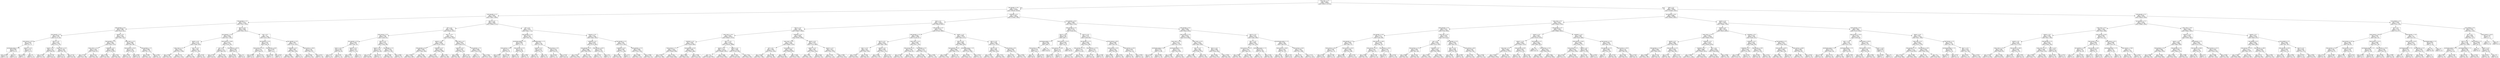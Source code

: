 digraph Tree {
node [shape=box] ;
0 [label="comic_tag1 <= 0.5\ngini = 0.4493\nsamples = 650965\nvalue = [429172, 221793]"] ;
1 [label="last_episode <= 16.5\ngini = 0.3772\nsamples = 405882\nvalue = [303526, 102356]"] ;
0 -> 1 [labeldistance=2.5, labelangle=45, headlabel="True"] ;
2 [label="total_episode <= 3.5\ngini = 0.4991\nsamples = 55336\nvalue = [28871, 26465]"] ;
1 -> 2 ;
3 [label="total_episode <= 2.5\ngini = 0.4512\nsamples = 15509\nvalue = [10177, 5332]"] ;
2 -> 3 ;
4 [label="total_episode <= 0.5\ngini = 0.3868\nsamples = 6947\nvalue = [5126, 1821]"] ;
3 -> 4 ;
5 [label="last_episode <= 3.5\ngini = 0.1982\nsamples = 1327\nvalue = [1179, 148]"] ;
4 -> 5 ;
6 [label="total_session <= 67.0\ngini = 0.4918\nsamples = 39\nvalue = [22, 17]"] ;
5 -> 6 ;
7 [label="purchasing_power <= 3.5\ngini = 0.4688\nsamples = 24\nvalue = [9, 15]"] ;
6 -> 7 ;
8 [label="gini = 0.4339\nsamples = 22\nvalue = [7, 15]"] ;
7 -> 8 ;
9 [label="gini = 0.0\nsamples = 2\nvalue = [2, 0]"] ;
7 -> 9 ;
10 [label="genre12 <= 0.5\ngini = 0.2311\nsamples = 15\nvalue = [13, 2]"] ;
6 -> 10 ;
11 [label="gini = 0.4444\nsamples = 3\nvalue = [1, 2]"] ;
10 -> 11 ;
12 [label="gini = 0.0\nsamples = 12\nvalue = [12, 0]"] ;
10 -> 12 ;
13 [label="plat_B <= 0.5\ngini = 0.1827\nsamples = 1288\nvalue = [1157, 131]"] ;
5 -> 13 ;
14 [label="genre3 <= 0.5\ngini = 0.235\nsamples = 625\nvalue = [540, 85]"] ;
13 -> 14 ;
15 [label="gini = 0.1823\nsamples = 414\nvalue = [372, 42]"] ;
14 -> 15 ;
16 [label="gini = 0.3245\nsamples = 211\nvalue = [168, 43]"] ;
14 -> 16 ;
17 [label="comic_start <= 13.5\ngini = 0.1291\nsamples = 663\nvalue = [617, 46]"] ;
13 -> 17 ;
18 [label="gini = 0.0575\nsamples = 270\nvalue = [262, 8]"] ;
17 -> 18 ;
19 [label="gini = 0.1747\nsamples = 393\nvalue = [355, 38]"] ;
17 -> 19 ;
20 [label="genre6 <= 0.5\ngini = 0.4181\nsamples = 5620\nvalue = [3947, 1673]"] ;
4 -> 20 ;
21 [label="total_episode <= 1.5\ngini = 0.3991\nsamples = 4626\nvalue = [3352, 1274]"] ;
20 -> 21 ;
22 [label="comic_start <= 13.5\ngini = 0.3334\nsamples = 2020\nvalue = [1593, 427]"] ;
21 -> 22 ;
23 [label="gini = 0.2702\nsamples = 1236\nvalue = [1037, 199]"] ;
22 -> 23 ;
24 [label="gini = 0.4125\nsamples = 784\nvalue = [556, 228]"] ;
22 -> 24 ;
25 [label="schedule5 <= 0.5\ngini = 0.4388\nsamples = 2606\nvalue = [1759, 847]"] ;
21 -> 25 ;
26 [label="gini = 0.4102\nsamples = 1954\nvalue = [1391, 563]"] ;
25 -> 26 ;
27 [label="gini = 0.4917\nsamples = 652\nvalue = [368, 284]"] ;
25 -> 27 ;
28 [label="comic_start <= 12.5\ngini = 0.4806\nsamples = 994\nvalue = [595, 399]"] ;
20 -> 28 ;
29 [label="total_session <= 224.5\ngini = 0.2224\nsamples = 204\nvalue = [178, 26]"] ;
28 -> 29 ;
30 [label="gini = 0.1836\nsamples = 176\nvalue = [158, 18]"] ;
29 -> 30 ;
31 [label="gini = 0.4082\nsamples = 28\nvalue = [20, 8]"] ;
29 -> 31 ;
32 [label="total_episode <= 1.5\ngini = 0.4984\nsamples = 790\nvalue = [417, 373]"] ;
28 -> 32 ;
33 [label="gini = 0.4999\nsamples = 717\nvalue = [363, 354]"] ;
32 -> 33 ;
34 [label="gini = 0.3851\nsamples = 73\nvalue = [54, 19]"] ;
32 -> 34 ;
35 [label="plat_D <= 0.5\ngini = 0.4838\nsamples = 8562\nvalue = [5051, 3511]"] ;
3 -> 35 ;
36 [label="last_episode <= 13.5\ngini = 0.4614\nsamples = 5598\nvalue = [3577, 2021]"] ;
35 -> 36 ;
37 [label="genre5 <= 0.5\ngini = 0.4778\nsamples = 4128\nvalue = [2499, 1629]"] ;
36 -> 37 ;
38 [label="comic_start <= 2.5\ngini = 0.4672\nsamples = 3618\nvalue = [2272, 1346]"] ;
37 -> 38 ;
39 [label="gini = 0.3465\nsamples = 462\nvalue = [359, 103]"] ;
38 -> 39 ;
40 [label="gini = 0.4775\nsamples = 3156\nvalue = [1913, 1243]"] ;
38 -> 40 ;
41 [label="plat_C <= 0.5\ngini = 0.494\nsamples = 510\nvalue = [227, 283]"] ;
37 -> 41 ;
42 [label="gini = 0.5\nsamples = 363\nvalue = [183, 180]"] ;
41 -> 42 ;
43 [label="gini = 0.4195\nsamples = 147\nvalue = [44, 103]"] ;
41 -> 43 ;
44 [label="total_session <= 246.0\ngini = 0.3911\nsamples = 1470\nvalue = [1078, 392]"] ;
36 -> 44 ;
45 [label="end <= 0.5\ngini = 0.3721\nsamples = 1315\nvalue = [990, 325]"] ;
44 -> 45 ;
46 [label="gini = 0.4707\nsamples = 161\nvalue = [100, 61]"] ;
45 -> 46 ;
47 [label="gini = 0.3529\nsamples = 1154\nvalue = [890, 264]"] ;
45 -> 47 ;
48 [label="total_session <= 927.0\ngini = 0.4908\nsamples = 155\nvalue = [88, 67]"] ;
44 -> 48 ;
49 [label="gini = 0.4836\nsamples = 149\nvalue = [88, 61]"] ;
48 -> 49 ;
50 [label="gini = 0.0\nsamples = 6\nvalue = [0, 6]"] ;
48 -> 50 ;
51 [label="end <= 0.5\ngini = 0.5\nsamples = 2964\nvalue = [1474, 1490]"] ;
35 -> 51 ;
52 [label="last_episode <= 15.0\ngini = 0.2932\nsamples = 241\nvalue = [198, 43]"] ;
51 -> 52 ;
53 [label="total_session <= 12.0\ngini = 0.2637\nsamples = 224\nvalue = [189, 35]"] ;
52 -> 53 ;
54 [label="gini = 0.4608\nsamples = 25\nvalue = [16, 9]"] ;
53 -> 54 ;
55 [label="gini = 0.2272\nsamples = 199\nvalue = [173, 26]"] ;
53 -> 55 ;
56 [label="total_session <= 48.5\ngini = 0.4983\nsamples = 17\nvalue = [9, 8]"] ;
52 -> 56 ;
57 [label="gini = 0.2188\nsamples = 8\nvalue = [7, 1]"] ;
56 -> 57 ;
58 [label="gini = 0.3457\nsamples = 9\nvalue = [2, 7]"] ;
56 -> 58 ;
59 [label="last_episode <= 13.5\ngini = 0.498\nsamples = 2723\nvalue = [1276, 1447]"] ;
51 -> 59 ;
60 [label="schedule4 <= 0.5\ngini = 0.489\nsamples = 2073\nvalue = [883, 1190]"] ;
59 -> 60 ;
61 [label="gini = 0.4861\nsamples = 2040\nvalue = [850, 1190]"] ;
60 -> 61 ;
62 [label="gini = 0.0\nsamples = 33\nvalue = [33, 0]"] ;
60 -> 62 ;
63 [label="total_session <= 340.5\ngini = 0.4781\nsamples = 650\nvalue = [393, 257]"] ;
59 -> 63 ;
64 [label="gini = 0.4652\nsamples = 595\nvalue = [376, 219]"] ;
63 -> 64 ;
65 [label="gini = 0.4271\nsamples = 55\nvalue = [17, 38]"] ;
63 -> 65 ;
66 [label="plat_D <= 0.5\ngini = 0.4981\nsamples = 39827\nvalue = [18694, 21133]"] ;
2 -> 66 ;
67 [label="end <= 0.5\ngini = 0.4994\nsamples = 27650\nvalue = [14293, 13357]"] ;
66 -> 67 ;
68 [label="total_session <= 5.5\ngini = 0.3933\nsamples = 1981\nvalue = [1448, 533]"] ;
67 -> 68 ;
69 [label="last_episode <= 15.5\ngini = 0.4938\nsamples = 243\nvalue = [108, 135]"] ;
68 -> 69 ;
70 [label="plat_A <= 0.5\ngini = 0.4592\nsamples = 56\nvalue = [36, 20]"] ;
69 -> 70 ;
71 [label="gini = 0.32\nsamples = 30\nvalue = [24, 6]"] ;
70 -> 71 ;
72 [label="gini = 0.497\nsamples = 26\nvalue = [12, 14]"] ;
70 -> 72 ;
73 [label="genre4 <= 0.5\ngini = 0.4736\nsamples = 187\nvalue = [72, 115]"] ;
69 -> 73 ;
74 [label="gini = 0.4585\nsamples = 177\nvalue = [63, 114]"] ;
73 -> 74 ;
75 [label="gini = 0.18\nsamples = 10\nvalue = [9, 1]"] ;
73 -> 75 ;
76 [label="plat_B <= 0.5\ngini = 0.3531\nsamples = 1738\nvalue = [1340, 398]"] ;
68 -> 76 ;
77 [label="genre3 <= 0.5\ngini = 0.2325\nsamples = 715\nvalue = [619, 96]"] ;
76 -> 77 ;
78 [label="gini = 0.2177\nsamples = 684\nvalue = [599, 85]"] ;
77 -> 78 ;
79 [label="gini = 0.4579\nsamples = 31\nvalue = [20, 11]"] ;
77 -> 79 ;
80 [label="coin_needed <= 2.5\ngini = 0.4161\nsamples = 1023\nvalue = [721, 302]"] ;
76 -> 80 ;
81 [label="gini = 0.3894\nsamples = 925\nvalue = [680, 245]"] ;
80 -> 81 ;
82 [label="gini = 0.4867\nsamples = 98\nvalue = [41, 57]"] ;
80 -> 82 ;
83 [label="plat_C <= 0.5\ngini = 0.5\nsamples = 25669\nvalue = [12845, 12824]"] ;
67 -> 83 ;
84 [label="genre15 <= 0.5\ngini = 0.4988\nsamples = 21549\nvalue = [11297, 10252]"] ;
83 -> 84 ;
85 [label="total_episode <= 9.5\ngini = 0.4999\nsamples = 15151\nvalue = [7495, 7656]"] ;
84 -> 85 ;
86 [label="gini = 0.4991\nsamples = 12582\nvalue = [6555, 6027]"] ;
85 -> 86 ;
87 [label="gini = 0.464\nsamples = 2569\nvalue = [940, 1629]"] ;
85 -> 87 ;
88 [label="schedule5 <= 0.5\ngini = 0.4822\nsamples = 6398\nvalue = [3802, 2596]"] ;
84 -> 88 ;
89 [label="gini = 0.4717\nsamples = 5280\nvalue = [3268, 2012]"] ;
88 -> 89 ;
90 [label="gini = 0.499\nsamples = 1118\nvalue = [534, 584]"] ;
88 -> 90 ;
91 [label="comic_start <= 4.5\ngini = 0.4691\nsamples = 4120\nvalue = [1548, 2572]"] ;
83 -> 91 ;
92 [label="genre16 <= 0.5\ngini = 0.4974\nsamples = 761\nvalue = [408, 353]"] ;
91 -> 92 ;
93 [label="gini = 0.4858\nsamples = 486\nvalue = [202, 284]"] ;
92 -> 93 ;
94 [label="gini = 0.3759\nsamples = 275\nvalue = [206, 69]"] ;
92 -> 94 ;
95 [label="last_episode <= 7.5\ngini = 0.4484\nsamples = 3359\nvalue = [1140, 2219]"] ;
91 -> 95 ;
96 [label="gini = 0.0\nsamples = 33\nvalue = [33, 0]"] ;
95 -> 96 ;
97 [label="gini = 0.4441\nsamples = 3326\nvalue = [1107, 2219]"] ;
95 -> 97 ;
98 [label="end <= 0.5\ngini = 0.4616\nsamples = 12177\nvalue = [4401, 7776]"] ;
66 -> 98 ;
99 [label="total_episode <= 4.5\ngini = 0.4123\nsamples = 492\nvalue = [349, 143]"] ;
98 -> 99 ;
100 [label="purchasing_power <= 2.5\ngini = 0.4999\nsamples = 152\nvalue = [77, 75]"] ;
99 -> 100 ;
101 [label="total_session <= 34.5\ngini = 0.417\nsamples = 54\nvalue = [38, 16]"] ;
100 -> 101 ;
102 [label="gini = 0.4983\nsamples = 17\nvalue = [8, 9]"] ;
101 -> 102 ;
103 [label="gini = 0.3068\nsamples = 37\nvalue = [30, 7]"] ;
101 -> 103 ;
104 [label="total_session <= 21.5\ngini = 0.4792\nsamples = 98\nvalue = [39, 59]"] ;
100 -> 104 ;
105 [label="gini = 0.3367\nsamples = 28\nvalue = [6, 22]"] ;
104 -> 105 ;
106 [label="gini = 0.4984\nsamples = 70\nvalue = [33, 37]"] ;
104 -> 106 ;
107 [label="purchasing_power <= 1.5\ngini = 0.32\nsamples = 340\nvalue = [272, 68]"] ;
99 -> 107 ;
108 [label="genre6 <= 0.5\ngini = 0.4472\nsamples = 80\nvalue = [53, 27]"] ;
107 -> 108 ;
109 [label="gini = 0.375\nsamples = 60\nvalue = [45, 15]"] ;
108 -> 109 ;
110 [label="gini = 0.48\nsamples = 20\nvalue = [8, 12]"] ;
108 -> 110 ;
111 [label="total_session <= 9.5\ngini = 0.2657\nsamples = 260\nvalue = [219, 41]"] ;
107 -> 111 ;
112 [label="gini = 0.4628\nsamples = 33\nvalue = [21, 12]"] ;
111 -> 112 ;
113 [label="gini = 0.2229\nsamples = 227\nvalue = [198, 29]"] ;
111 -> 113 ;
114 [label="genre16 <= 0.5\ngini = 0.453\nsamples = 11685\nvalue = [4052, 7633]"] ;
98 -> 114 ;
115 [label="schedule9 <= 0.5\ngini = 0.4329\nsamples = 8770\nvalue = [2779, 5991]"] ;
114 -> 115 ;
116 [label="total_episode <= 9.5\ngini = 0.4266\nsamples = 8608\nvalue = [2655, 5953]"] ;
115 -> 116 ;
117 [label="gini = 0.4411\nsamples = 7092\nvalue = [2329, 4763]"] ;
116 -> 117 ;
118 [label="gini = 0.3376\nsamples = 1516\nvalue = [326, 1190]"] ;
116 -> 118 ;
119 [label="total_session <= 467.5\ngini = 0.3591\nsamples = 162\nvalue = [124, 38]"] ;
115 -> 119 ;
120 [label="gini = 0.3247\nsamples = 152\nvalue = [121, 31]"] ;
119 -> 120 ;
121 [label="gini = 0.42\nsamples = 10\nvalue = [3, 7]"] ;
119 -> 121 ;
122 [label="total_episode <= 4.5\ngini = 0.492\nsamples = 2915\nvalue = [1273, 1642]"] ;
114 -> 122 ;
123 [label="schedule2 <= 0.5\ngini = 0.3406\nsamples = 510\nvalue = [111, 399]"] ;
122 -> 123 ;
124 [label="gini = 0.3358\nsamples = 506\nvalue = [108, 398]"] ;
123 -> 124 ;
125 [label="gini = 0.375\nsamples = 4\nvalue = [3, 1]"] ;
123 -> 125 ;
126 [label="total_episode <= 11.5\ngini = 0.4994\nsamples = 2405\nvalue = [1162, 1243]"] ;
122 -> 126 ;
127 [label="gini = 0.4968\nsamples = 2073\nvalue = [953, 1120]"] ;
126 -> 127 ;
128 [label="gini = 0.4665\nsamples = 332\nvalue = [209, 123]"] ;
126 -> 128 ;
129 [label="schedule8 <= 0.5\ngini = 0.3392\nsamples = 350546\nvalue = [274655, 75891]"] ;
1 -> 129 ;
130 [label="book <= 0.5\ngini = 0.3145\nsamples = 330876\nvalue = [266219, 64657]"] ;
129 -> 130 ;
131 [label="plat_D <= 0.5\ngini = 0.292\nsamples = 302342\nvalue = [248677, 53665]"] ;
130 -> 131 ;
132 [label="comic_start <= 10.5\ngini = 0.2603\nsamples = 244242\nvalue = [206672, 37570]"] ;
131 -> 132 ;
133 [label="schedule3 <= 0.5\ngini = 0.3959\nsamples = 33412\nvalue = [24330, 9082]"] ;
132 -> 133 ;
134 [label="total_session <= 7.5\ngini = 0.3524\nsamples = 23636\nvalue = [18240, 5396]"] ;
133 -> 134 ;
135 [label="gini = 0.4587\nsamples = 2543\nvalue = [1637, 906]"] ;
134 -> 135 ;
136 [label="gini = 0.3351\nsamples = 21093\nvalue = [16603, 4490]"] ;
134 -> 136 ;
137 [label="total_episode <= 14.0\ngini = 0.4698\nsamples = 9776\nvalue = [6090, 3686]"] ;
133 -> 137 ;
138 [label="gini = 0.4854\nsamples = 8274\nvalue = [4844, 3430]"] ;
137 -> 138 ;
139 [label="gini = 0.2828\nsamples = 1502\nvalue = [1246, 256]"] ;
137 -> 139 ;
140 [label="plat_C <= 0.5\ngini = 0.2337\nsamples = 210830\nvalue = [182342, 28488]"] ;
132 -> 140 ;
141 [label="genre3 <= 0.5\ngini = 0.2154\nsamples = 187416\nvalue = [164409, 23007]"] ;
140 -> 141 ;
142 [label="gini = 0.2\nsamples = 159325\nvalue = [141368, 17957]"] ;
141 -> 142 ;
143 [label="gini = 0.2949\nsamples = 28091\nvalue = [23041, 5050]"] ;
141 -> 143 ;
144 [label="genre3 <= 0.5\ngini = 0.3586\nsamples = 23414\nvalue = [17933, 5481]"] ;
140 -> 144 ;
145 [label="gini = 0.3376\nsamples = 19478\nvalue = [15289, 4189]"] ;
144 -> 145 ;
146 [label="gini = 0.441\nsamples = 3936\nvalue = [2644, 1292]"] ;
144 -> 146 ;
147 [label="schedule3 <= 0.5\ngini = 0.4006\nsamples = 58100\nvalue = [42005, 16095]"] ;
131 -> 147 ;
148 [label="comic_start <= 10.5\ngini = 0.3706\nsamples = 45987\nvalue = [34692, 11295]"] ;
147 -> 148 ;
149 [label="end <= 0.5\ngini = 0.4491\nsamples = 5705\nvalue = [3763, 1942]"] ;
148 -> 149 ;
150 [label="gini = 0.4326\nsamples = 4999\nvalue = [3417, 1582]"] ;
149 -> 150 ;
151 [label="gini = 0.4998\nsamples = 706\nvalue = [346, 360]"] ;
149 -> 151 ;
152 [label="coin_needed <= 2.5\ngini = 0.3566\nsamples = 40282\nvalue = [30929, 9353]"] ;
148 -> 152 ;
153 [label="gini = 0.2789\nsamples = 10100\nvalue = [8408, 1692]"] ;
152 -> 153 ;
154 [label="gini = 0.3788\nsamples = 30182\nvalue = [22521, 7661]"] ;
152 -> 154 ;
155 [label="genre3 <= 0.5\ngini = 0.4785\nsamples = 12113\nvalue = [7313, 4800]"] ;
147 -> 155 ;
156 [label="genre17 <= 0.5\ngini = 0.436\nsamples = 7927\nvalue = [5382, 2545]"] ;
155 -> 156 ;
157 [label="gini = 0.408\nsamples = 7126\nvalue = [5091, 2035]"] ;
156 -> 157 ;
158 [label="gini = 0.4626\nsamples = 801\nvalue = [291, 510]"] ;
156 -> 158 ;
159 [label="genre15 <= 0.5\ngini = 0.497\nsamples = 4186\nvalue = [1931, 2255]"] ;
155 -> 159 ;
160 [label="gini = 0.4182\nsamples = 1773\nvalue = [528, 1245]"] ;
159 -> 160 ;
161 [label="gini = 0.4867\nsamples = 2413\nvalue = [1403, 1010]"] ;
159 -> 161 ;
162 [label="total_episode <= 4.5\ngini = 0.4737\nsamples = 28534\nvalue = [17542, 10992]"] ;
130 -> 162 ;
163 [label="total_episode <= 2.5\ngini = 0.3948\nsamples = 15805\nvalue = [11528, 4277]"] ;
162 -> 163 ;
164 [label="plat_D <= 0.5\ngini = 0.3611\nsamples = 10552\nvalue = [8057, 2495]"] ;
163 -> 164 ;
165 [label="plat_C <= 0.5\ngini = 0.323\nsamples = 6824\nvalue = [5442, 1382]"] ;
164 -> 165 ;
166 [label="gini = 0.2878\nsamples = 5423\nvalue = [4478, 945]"] ;
165 -> 166 ;
167 [label="gini = 0.4293\nsamples = 1401\nvalue = [964, 437]"] ;
165 -> 167 ;
168 [label="genre8 <= 0.5\ngini = 0.4188\nsamples = 3728\nvalue = [2615, 1113]"] ;
164 -> 168 ;
169 [label="gini = 0.4326\nsamples = 3404\nvalue = [2327, 1077]"] ;
168 -> 169 ;
170 [label="gini = 0.1975\nsamples = 324\nvalue = [288, 36]"] ;
168 -> 170 ;
171 [label="comic_start <= 15.5\ngini = 0.4483\nsamples = 5253\nvalue = [3471, 1782]"] ;
163 -> 171 ;
172 [label="total_session <= 6.5\ngini = 0.3906\nsamples = 2131\nvalue = [1564, 567]"] ;
171 -> 172 ;
173 [label="gini = 0.4749\nsamples = 366\nvalue = [224, 142]"] ;
172 -> 173 ;
174 [label="gini = 0.3656\nsamples = 1765\nvalue = [1340, 425]"] ;
172 -> 174 ;
175 [label="coin_needed <= 3.5\ngini = 0.4754\nsamples = 3122\nvalue = [1907, 1215]"] ;
171 -> 175 ;
176 [label="gini = 0.4441\nsamples = 2392\nvalue = [1596, 796]"] ;
175 -> 176 ;
177 [label="gini = 0.4891\nsamples = 730\nvalue = [311, 419]"] ;
175 -> 177 ;
178 [label="genre1 <= 0.5\ngini = 0.4985\nsamples = 12729\nvalue = [6014, 6715]"] ;
162 -> 178 ;
179 [label="plat_D <= 0.5\ngini = 0.4963\nsamples = 8845\nvalue = [4803, 4042]"] ;
178 -> 179 ;
180 [label="total_episode <= 16.5\ngini = 0.4906\nsamples = 6439\nvalue = [3661, 2778]"] ;
179 -> 180 ;
181 [label="gini = 0.4926\nsamples = 6297\nvalue = [3531, 2766]"] ;
180 -> 181 ;
182 [label="gini = 0.1547\nsamples = 142\nvalue = [130, 12]"] ;
180 -> 182 ;
183 [label="purchasing_power <= 3.5\ngini = 0.4987\nsamples = 2406\nvalue = [1142, 1264]"] ;
179 -> 183 ;
184 [label="gini = 0.4997\nsamples = 2191\nvalue = [1068, 1123]"] ;
183 -> 184 ;
185 [label="gini = 0.4514\nsamples = 215\nvalue = [74, 141]"] ;
183 -> 185 ;
186 [label="plat_A <= 0.5\ngini = 0.4292\nsamples = 3884\nvalue = [1211, 2673]"] ;
178 -> 186 ;
187 [label="plat_B <= 0.5\ngini = 0.3965\nsamples = 3321\nvalue = [905, 2416]"] ;
186 -> 187 ;
188 [label="gini = 0.3105\nsamples = 1670\nvalue = [321, 1349]"] ;
187 -> 188 ;
189 [label="gini = 0.4572\nsamples = 1651\nvalue = [584, 1067]"] ;
187 -> 189 ;
190 [label="total_session <= 8.5\ngini = 0.4962\nsamples = 563\nvalue = [306, 257]"] ;
186 -> 190 ;
191 [label="gini = 0.484\nsamples = 134\nvalue = [55, 79]"] ;
190 -> 191 ;
192 [label="gini = 0.4855\nsamples = 429\nvalue = [251, 178]"] ;
190 -> 192 ;
193 [label="last_episode <= 18.5\ngini = 0.4899\nsamples = 19670\nvalue = [8436, 11234]"] ;
129 -> 193 ;
194 [label="total_episode <= 1.5\ngini = 0.4145\nsamples = 3124\nvalue = [2208, 916]"] ;
193 -> 194 ;
195 [label="plat_D <= 0.5\ngini = 0.0164\nsamples = 847\nvalue = [840, 7]"] ;
194 -> 195 ;
196 [label="purchasing_power <= 1.5\ngini = 0.0087\nsamples = 689\nvalue = [686, 3]"] ;
195 -> 196 ;
197 [label="total_session <= 71.5\ngini = 0.0345\nsamples = 171\nvalue = [168, 3]"] ;
196 -> 197 ;
198 [label="gini = 0.0\nsamples = 99\nvalue = [99, 0]"] ;
197 -> 198 ;
199 [label="gini = 0.0799\nsamples = 72\nvalue = [69, 3]"] ;
197 -> 199 ;
200 [label="gini = 0.0\nsamples = 518\nvalue = [518, 0]"] ;
196 -> 200 ;
201 [label="total_session <= 121.5\ngini = 0.0494\nsamples = 158\nvalue = [154, 4]"] ;
195 -> 201 ;
202 [label="total_session <= 119.0\ngini = 0.0775\nsamples = 99\nvalue = [95, 4]"] ;
201 -> 202 ;
203 [label="gini = 0.0612\nsamples = 95\nvalue = [92, 3]"] ;
202 -> 203 ;
204 [label="gini = 0.375\nsamples = 4\nvalue = [3, 1]"] ;
202 -> 204 ;
205 [label="gini = 0.0\nsamples = 59\nvalue = [59, 0]"] ;
201 -> 205 ;
206 [label="plat_D <= 0.5\ngini = 0.4797\nsamples = 2277\nvalue = [1368, 909]"] ;
194 -> 206 ;
207 [label="last_episode <= 17.5\ngini = 0.4603\nsamples = 1582\nvalue = [1014, 568]"] ;
206 -> 207 ;
208 [label="total_session <= 17.5\ngini = 0.4763\nsamples = 1271\nvalue = [774, 497]"] ;
207 -> 208 ;
209 [label="gini = 0.4973\nsamples = 475\nvalue = [255, 220]"] ;
208 -> 209 ;
210 [label="gini = 0.4538\nsamples = 796\nvalue = [519, 277]"] ;
208 -> 210 ;
211 [label="total_session <= 177.5\ngini = 0.3524\nsamples = 311\nvalue = [240, 71]"] ;
207 -> 211 ;
212 [label="gini = 0.3759\nsamples = 271\nvalue = [203, 68]"] ;
211 -> 212 ;
213 [label="gini = 0.1388\nsamples = 40\nvalue = [37, 3]"] ;
211 -> 213 ;
214 [label="total_session <= 60.5\ngini = 0.4998\nsamples = 695\nvalue = [354, 341]"] ;
206 -> 214 ;
215 [label="total_session <= 18.5\ngini = 0.4915\nsamples = 368\nvalue = [160, 208]"] ;
214 -> 215 ;
216 [label="gini = 0.4968\nsamples = 150\nvalue = [81, 69]"] ;
215 -> 216 ;
217 [label="gini = 0.4621\nsamples = 218\nvalue = [79, 139]"] ;
215 -> 217 ;
218 [label="total_session <= 135.5\ngini = 0.4826\nsamples = 327\nvalue = [194, 133]"] ;
214 -> 218 ;
219 [label="gini = 0.457\nsamples = 150\nvalue = [97, 53]"] ;
218 -> 219 ;
220 [label="gini = 0.4954\nsamples = 177\nvalue = [97, 80]"] ;
218 -> 220 ;
221 [label="total_episode <= 6.5\ngini = 0.4694\nsamples = 16546\nvalue = [6228, 10318]"] ;
193 -> 221 ;
222 [label="total_session <= 2.5\ngini = 0.4918\nsamples = 11803\nvalue = [5145, 6658]"] ;
221 -> 222 ;
223 [label="comic_start <= 13.5\ngini = 0.3475\nsamples = 1443\nvalue = [323, 1120]"] ;
222 -> 223 ;
224 [label="purchasing_power <= 0.5\ngini = 0.4977\nsamples = 161\nvalue = [75, 86]"] ;
223 -> 224 ;
225 [label="gini = 0.1653\nsamples = 11\nvalue = [1, 10]"] ;
224 -> 225 ;
226 [label="gini = 0.4999\nsamples = 150\nvalue = [74, 76]"] ;
224 -> 226 ;
227 [label="purchasing_power <= 1.5\ngini = 0.3121\nsamples = 1282\nvalue = [248, 1034]"] ;
223 -> 227 ;
228 [label="gini = 0.2818\nsamples = 666\nvalue = [113, 553]"] ;
227 -> 228 ;
229 [label="gini = 0.3423\nsamples = 616\nvalue = [135, 481]"] ;
227 -> 229 ;
230 [label="comic_start <= 13.5\ngini = 0.4976\nsamples = 10360\nvalue = [4822, 5538]"] ;
222 -> 230 ;
231 [label="plat_C <= 0.5\ngini = 0.494\nsamples = 2860\nvalue = [1586, 1274]"] ;
230 -> 231 ;
232 [label="gini = 0.489\nsamples = 2562\nvalue = [1471, 1091]"] ;
231 -> 232 ;
233 [label="gini = 0.474\nsamples = 298\nvalue = [115, 183]"] ;
231 -> 233 ;
234 [label="plat_A <= 0.5\ngini = 0.4906\nsamples = 7500\nvalue = [3236, 4264]"] ;
230 -> 234 ;
235 [label="gini = 0.4825\nsamples = 6258\nvalue = [2544, 3714]"] ;
234 -> 235 ;
236 [label="gini = 0.4935\nsamples = 1242\nvalue = [692, 550]"] ;
234 -> 236 ;
237 [label="plat_D <= 0.5\ngini = 0.3524\nsamples = 4743\nvalue = [1083, 3660]"] ;
221 -> 237 ;
238 [label="plat_C <= 0.5\ngini = 0.4842\nsamples = 1934\nvalue = [795, 1139]"] ;
237 -> 238 ;
239 [label="total_session <= 141.5\ngini = 0.4957\nsamples = 1277\nvalue = [698, 579]"] ;
238 -> 239 ;
240 [label="gini = 0.4847\nsamples = 948\nvalue = [557, 391]"] ;
239 -> 240 ;
241 [label="gini = 0.4898\nsamples = 329\nvalue = [141, 188]"] ;
239 -> 241 ;
242 [label="purchasing_power <= 1.5\ngini = 0.2517\nsamples = 657\nvalue = [97, 560]"] ;
238 -> 242 ;
243 [label="gini = 0.5\nsamples = 28\nvalue = [14, 14]"] ;
242 -> 243 ;
244 [label="gini = 0.2291\nsamples = 629\nvalue = [83, 546]"] ;
242 -> 244 ;
245 [label="purchasing_power <= 1.5\ngini = 0.184\nsamples = 2809\nvalue = [288, 2521]"] ;
237 -> 245 ;
246 [label="total_session <= 166.5\ngini = 0.3553\nsamples = 290\nvalue = [67, 223]"] ;
245 -> 246 ;
247 [label="gini = 0.4142\nsamples = 198\nvalue = [58, 140]"] ;
246 -> 247 ;
248 [label="gini = 0.1765\nsamples = 92\nvalue = [9, 83]"] ;
246 -> 248 ;
249 [label="total_session <= 64.5\ngini = 0.1601\nsamples = 2519\nvalue = [221, 2298]"] ;
245 -> 249 ;
250 [label="gini = 0.227\nsamples = 789\nvalue = [103, 686]"] ;
249 -> 250 ;
251 [label="gini = 0.1271\nsamples = 1730\nvalue = [118, 1612]"] ;
249 -> 251 ;
252 [label="book <= 0.5\ngini = 0.4997\nsamples = 245083\nvalue = [125646, 119437]"] ;
0 -> 252 [labeldistance=2.5, labelangle=-45, headlabel="False"] ;
253 [label="last_episode <= 18.5\ngini = 0.4989\nsamples = 200565\nvalue = [95628, 104937]"] ;
252 -> 253 ;
254 [label="comic_start <= 9.5\ngini = 0.4912\nsamples = 62935\nvalue = [35643, 27292]"] ;
253 -> 254 ;
255 [label="total_episode <= 3.5\ngini = 0.4757\nsamples = 14831\nvalue = [5781, 9050]"] ;
254 -> 255 ;
256 [label="last_episode <= 10.5\ngini = 0.4771\nsamples = 2310\nvalue = [1402, 908]"] ;
255 -> 256 ;
257 [label="total_episode <= 1.5\ngini = 0.4985\nsamples = 1525\nvalue = [804, 721]"] ;
256 -> 257 ;
258 [label="total_session <= 83.5\ngini = 0.3464\nsamples = 323\nvalue = [251, 72]"] ;
257 -> 258 ;
259 [label="gini = 0.4281\nsamples = 203\nvalue = [140, 63]"] ;
258 -> 259 ;
260 [label="gini = 0.1388\nsamples = 120\nvalue = [111, 9]"] ;
258 -> 260 ;
261 [label="total_session <= 143.5\ngini = 0.4968\nsamples = 1202\nvalue = [553, 649]"] ;
257 -> 261 ;
262 [label="gini = 0.4999\nsamples = 845\nvalue = [418, 427]"] ;
261 -> 262 ;
263 [label="gini = 0.4703\nsamples = 357\nvalue = [135, 222]"] ;
261 -> 263 ;
264 [label="total_session <= 149.0\ngini = 0.3629\nsamples = 785\nvalue = [598, 187]"] ;
256 -> 264 ;
265 [label="total_session <= 55.5\ngini = 0.3353\nsamples = 615\nvalue = [484, 131]"] ;
264 -> 265 ;
266 [label="gini = 0.3851\nsamples = 388\nvalue = [287, 101]"] ;
265 -> 266 ;
267 [label="gini = 0.2294\nsamples = 227\nvalue = [197, 30]"] ;
265 -> 267 ;
268 [label="total_session <= 150.5\ngini = 0.4418\nsamples = 170\nvalue = [114, 56]"] ;
264 -> 268 ;
269 [label="gini = 0.3457\nsamples = 9\nvalue = [2, 7]"] ;
268 -> 269 ;
270 [label="gini = 0.4234\nsamples = 161\nvalue = [112, 49]"] ;
268 -> 270 ;
271 [label="comic_tag7 <= 0.5\ngini = 0.4548\nsamples = 12521\nvalue = [4379, 8142]"] ;
255 -> 271 ;
272 [label="end <= 0.5\ngini = 0.4408\nsamples = 11353\nvalue = [3724, 7629]"] ;
271 -> 272 ;
273 [label="total_session <= 71.5\ngini = 0.4998\nsamples = 1311\nvalue = [667, 644]"] ;
272 -> 273 ;
274 [label="gini = 0.4868\nsamples = 867\nvalue = [363, 504]"] ;
273 -> 274 ;
275 [label="gini = 0.4318\nsamples = 444\nvalue = [304, 140]"] ;
273 -> 275 ;
276 [label="schedule5 <= 0.5\ngini = 0.4235\nsamples = 10042\nvalue = [3057, 6985]"] ;
272 -> 276 ;
277 [label="gini = 0.3913\nsamples = 7538\nvalue = [2012, 5526]"] ;
276 -> 277 ;
278 [label="gini = 0.4863\nsamples = 2504\nvalue = [1045, 1459]"] ;
276 -> 278 ;
279 [label="last_episode <= 11.0\ngini = 0.4926\nsamples = 1168\nvalue = [655, 513]"] ;
271 -> 279 ;
280 [label="plat_C <= 0.5\ngini = 0.4589\nsamples = 286\nvalue = [102, 184]"] ;
279 -> 280 ;
281 [label="gini = 0.4839\nsamples = 195\nvalue = [80, 115]"] ;
280 -> 281 ;
282 [label="gini = 0.3666\nsamples = 91\nvalue = [22, 69]"] ;
280 -> 282 ;
283 [label="total_session <= 48.5\ngini = 0.4678\nsamples = 882\nvalue = [553, 329]"] ;
279 -> 283 ;
284 [label="gini = 0.4941\nsamples = 415\nvalue = [230, 185]"] ;
283 -> 284 ;
285 [label="gini = 0.4265\nsamples = 467\nvalue = [323, 144]"] ;
283 -> 285 ;
286 [label="total_episode <= 5.5\ngini = 0.4708\nsamples = 48104\nvalue = [29862, 18242]"] ;
254 -> 286 ;
287 [label="genre3 <= 0.5\ngini = 0.4607\nsamples = 43232\nvalue = [27679, 15553]"] ;
286 -> 287 ;
288 [label="genre17 <= 0.5\ngini = 0.4459\nsamples = 34346\nvalue = [22824, 11522]"] ;
287 -> 288 ;
289 [label="comic_tag7 <= 0.5\ngini = 0.4423\nsamples = 33888\nvalue = [22701, 11187]"] ;
288 -> 289 ;
290 [label="gini = 0.4494\nsamples = 31616\nvalue = [20836, 10780]"] ;
289 -> 290 ;
291 [label="gini = 0.2941\nsamples = 2272\nvalue = [1865, 407]"] ;
289 -> 291 ;
292 [label="total_session <= 39.5\ngini = 0.3929\nsamples = 458\nvalue = [123, 335]"] ;
288 -> 292 ;
293 [label="gini = 0.3107\nsamples = 156\nvalue = [30, 126]"] ;
292 -> 293 ;
294 [label="gini = 0.4262\nsamples = 302\nvalue = [93, 209]"] ;
292 -> 294 ;
295 [label="coin_needed <= 1.0\ngini = 0.4957\nsamples = 8886\nvalue = [4855, 4031]"] ;
287 -> 295 ;
296 [label="gini = 0.0\nsamples = 231\nvalue = [231, 0]"] ;
295 -> 296 ;
297 [label="total_session <= 14.5\ngini = 0.4977\nsamples = 8655\nvalue = [4624, 4031]"] ;
295 -> 297 ;
298 [label="gini = 0.4867\nsamples = 2055\nvalue = [860, 1195]"] ;
297 -> 298 ;
299 [label="gini = 0.4901\nsamples = 6600\nvalue = [3764, 2836]"] ;
297 -> 299 ;
300 [label="schedule7 <= 0.5\ngini = 0.4946\nsamples = 4872\nvalue = [2183, 2689]"] ;
286 -> 300 ;
301 [label="total_session <= 359.5\ngini = 0.4832\nsamples = 3669\nvalue = [1498, 2171]"] ;
300 -> 301 ;
302 [label="total_session <= 5.5\ngini = 0.4873\nsamples = 3385\nvalue = [1423, 1962]"] ;
301 -> 302 ;
303 [label="gini = 0.4234\nsamples = 470\nvalue = [143, 327]"] ;
302 -> 303 ;
304 [label="gini = 0.4926\nsamples = 2915\nvalue = [1280, 1635]"] ;
302 -> 304 ;
305 [label="genre6 <= 0.5\ngini = 0.3887\nsamples = 284\nvalue = [75, 209]"] ;
301 -> 305 ;
306 [label="gini = 0.3452\nsamples = 257\nvalue = [57, 200]"] ;
305 -> 306 ;
307 [label="gini = 0.4444\nsamples = 27\nvalue = [18, 9]"] ;
305 -> 307 ;
308 [label="total_session <= 11.5\ngini = 0.4904\nsamples = 1203\nvalue = [685, 518]"] ;
300 -> 308 ;
309 [label="last_episode <= 17.0\ngini = 0.4809\nsamples = 261\nvalue = [105, 156]"] ;
308 -> 309 ;
310 [label="gini = 0.0\nsamples = 7\nvalue = [7, 0]"] ;
309 -> 310 ;
311 [label="gini = 0.4739\nsamples = 254\nvalue = [98, 156]"] ;
309 -> 311 ;
312 [label="total_session <= 220.5\ngini = 0.4732\nsamples = 942\nvalue = [580, 362]"] ;
308 -> 312 ;
313 [label="gini = 0.4847\nsamples = 841\nvalue = [494, 347]"] ;
312 -> 313 ;
314 [label="gini = 0.2529\nsamples = 101\nvalue = [86, 15]"] ;
312 -> 314 ;
315 [label="genre5 <= 0.5\ngini = 0.4918\nsamples = 137630\nvalue = [59985, 77645]"] ;
253 -> 315 ;
316 [label="genre8 <= 0.5\ngini = 0.484\nsamples = 117569\nvalue = [48278, 69291]"] ;
315 -> 316 ;
317 [label="comic_start <= 12.5\ngini = 0.4805\nsamples = 112086\nvalue = [44982, 67104]"] ;
316 -> 317 ;
318 [label="genre9 <= 0.5\ngini = 0.4961\nsamples = 9969\nvalue = [5424, 4545]"] ;
317 -> 318 ;
319 [label="total_episode <= 11.5\ngini = 0.4845\nsamples = 8376\nvalue = [4926, 3450]"] ;
318 -> 319 ;
320 [label="gini = 0.4896\nsamples = 7940\nvalue = [4543, 3397]"] ;
319 -> 320 ;
321 [label="gini = 0.2136\nsamples = 436\nvalue = [383, 53]"] ;
319 -> 321 ;
322 [label="total_session <= 11.5\ngini = 0.4298\nsamples = 1593\nvalue = [498, 1095]"] ;
318 -> 322 ;
323 [label="gini = 0.3137\nsamples = 421\nvalue = [82, 339]"] ;
322 -> 323 ;
324 [label="gini = 0.4579\nsamples = 1172\nvalue = [416, 756]"] ;
322 -> 324 ;
325 [label="schedule3 <= 0.5\ngini = 0.4746\nsamples = 102117\nvalue = [39558, 62559]"] ;
317 -> 325 ;
326 [label="schedule5 <= 0.5\ngini = 0.4806\nsamples = 89574\nvalue = [35959, 53615]"] ;
325 -> 326 ;
327 [label="gini = 0.4856\nsamples = 77751\nvalue = [32270, 45481]"] ;
326 -> 327 ;
328 [label="gini = 0.4293\nsamples = 11823\nvalue = [3689, 8134]"] ;
326 -> 328 ;
329 [label="end <= 0.5\ngini = 0.4092\nsamples = 12543\nvalue = [3599, 8944]"] ;
325 -> 329 ;
330 [label="gini = 0.4002\nsamples = 12247\nvalue = [3388, 8859]"] ;
329 -> 330 ;
331 [label="gini = 0.4094\nsamples = 296\nvalue = [211, 85]"] ;
329 -> 331 ;
332 [label="schedule4 <= 0.5\ngini = 0.4795\nsamples = 5483\nvalue = [3296, 2187]"] ;
316 -> 332 ;
333 [label="schedule3 <= 0.5\ngini = 0.3502\nsamples = 2404\nvalue = [1860, 544]"] ;
332 -> 333 ;
334 [label="schedule8 <= 0.5\ngini = 0.3034\nsamples = 2140\nvalue = [1741, 399]"] ;
333 -> 334 ;
335 [label="gini = 0.2939\nsamples = 2078\nvalue = [1706, 372]"] ;
334 -> 335 ;
336 [label="gini = 0.4917\nsamples = 62\nvalue = [35, 27]"] ;
334 -> 336 ;
337 [label="total_session <= 59.5\ngini = 0.4952\nsamples = 264\nvalue = [119, 145]"] ;
333 -> 337 ;
338 [label="gini = 0.4506\nsamples = 105\nvalue = [69, 36]"] ;
337 -> 338 ;
339 [label="gini = 0.4312\nsamples = 159\nvalue = [50, 109]"] ;
337 -> 339 ;
340 [label="total_episode <= 2.5\ngini = 0.4977\nsamples = 3079\nvalue = [1436, 1643]"] ;
332 -> 340 ;
341 [label="total_session <= 387.5\ngini = 0.4868\nsamples = 2126\nvalue = [890, 1236]"] ;
340 -> 341 ;
342 [label="gini = 0.489\nsamples = 2029\nvalue = [864, 1165]"] ;
341 -> 342 ;
343 [label="gini = 0.3924\nsamples = 97\nvalue = [26, 71]"] ;
341 -> 343 ;
344 [label="total_session <= 460.5\ngini = 0.4894\nsamples = 953\nvalue = [546, 407]"] ;
340 -> 344 ;
345 [label="gini = 0.485\nsamples = 907\nvalue = [532, 375]"] ;
344 -> 345 ;
346 [label="gini = 0.4234\nsamples = 46\nvalue = [14, 32]"] ;
344 -> 346 ;
347 [label="total_episode <= 0.5\ngini = 0.486\nsamples = 20061\nvalue = [11707, 8354]"] ;
315 -> 347 ;
348 [label="total_session <= 123.5\ngini = 0.2811\nsamples = 2631\nvalue = [2186, 445]"] ;
347 -> 348 ;
349 [label="plat_C <= 0.5\ngini = 0.236\nsamples = 1705\nvalue = [1472, 233]"] ;
348 -> 349 ;
350 [label="purchasing_power <= 2.5\ngini = 0.2053\nsamples = 1197\nvalue = [1058, 139]"] ;
349 -> 350 ;
351 [label="gini = 0.1706\nsamples = 478\nvalue = [433, 45]"] ;
350 -> 351 ;
352 [label="gini = 0.2273\nsamples = 719\nvalue = [625, 94]"] ;
350 -> 352 ;
353 [label="purchasing_power <= 3.5\ngini = 0.3016\nsamples = 508\nvalue = [414, 94]"] ;
349 -> 353 ;
354 [label="gini = 0.312\nsamples = 455\nvalue = [367, 88]"] ;
353 -> 354 ;
355 [label="gini = 0.2008\nsamples = 53\nvalue = [47, 6]"] ;
353 -> 355 ;
356 [label="total_session <= 823.0\ngini = 0.3531\nsamples = 926\nvalue = [714, 212]"] ;
348 -> 356 ;
357 [label="total_session <= 224.5\ngini = 0.348\nsamples = 914\nvalue = [709, 205]"] ;
356 -> 357 ;
358 [label="gini = 0.3191\nsamples = 507\nvalue = [406, 101]"] ;
357 -> 358 ;
359 [label="gini = 0.3805\nsamples = 407\nvalue = [303, 104]"] ;
357 -> 359 ;
360 [label="plat_C <= 0.5\ngini = 0.4861\nsamples = 12\nvalue = [5, 7]"] ;
356 -> 360 ;
361 [label="gini = 0.4082\nsamples = 7\nvalue = [5, 2]"] ;
360 -> 361 ;
362 [label="gini = 0.0\nsamples = 5\nvalue = [0, 5]"] ;
360 -> 362 ;
363 [label="genre1 <= 0.5\ngini = 0.4957\nsamples = 17430\nvalue = [9521, 7909]"] ;
347 -> 363 ;
364 [label="comic_tag4 <= 0.5\ngini = 0.4922\nsamples = 16299\nvalue = [9170, 7129]"] ;
363 -> 364 ;
365 [label="total_episode <= 4.5\ngini = 0.4771\nsamples = 11907\nvalue = [7228, 4679]"] ;
364 -> 365 ;
366 [label="gini = 0.4515\nsamples = 4892\nvalue = [3208, 1684]"] ;
365 -> 366 ;
367 [label="gini = 0.4893\nsamples = 7015\nvalue = [4020, 2995]"] ;
365 -> 367 ;
368 [label="total_session <= 29.5\ngini = 0.4933\nsamples = 4392\nvalue = [1942, 2450]"] ;
364 -> 368 ;
369 [label="gini = 0.457\nsamples = 1709\nvalue = [604, 1105]"] ;
368 -> 369 ;
370 [label="gini = 0.5\nsamples = 2683\nvalue = [1338, 1345]"] ;
368 -> 370 ;
371 [label="total_session <= 3.5\ngini = 0.4281\nsamples = 1131\nvalue = [351, 780]"] ;
363 -> 371 ;
372 [label="purchasing_power <= 1.5\ngini = 0.4844\nsamples = 34\nvalue = [20, 14]"] ;
371 -> 372 ;
373 [label="gini = 0.4444\nsamples = 3\nvalue = [1, 2]"] ;
372 -> 373 ;
374 [label="gini = 0.4745\nsamples = 31\nvalue = [19, 12]"] ;
372 -> 374 ;
375 [label="plat_C <= 0.5\ngini = 0.4214\nsamples = 1097\nvalue = [331, 766]"] ;
371 -> 375 ;
376 [label="gini = 0.4027\nsamples = 773\nvalue = [216, 557]"] ;
375 -> 376 ;
377 [label="gini = 0.4579\nsamples = 324\nvalue = [115, 209]"] ;
375 -> 377 ;
378 [label="total_episode <= 5.5\ngini = 0.4392\nsamples = 44518\nvalue = [30018, 14500]"] ;
252 -> 378 ;
379 [label="last_episode <= 17.5\ngini = 0.4269\nsamples = 41788\nvalue = [28883, 12905]"] ;
378 -> 379 ;
380 [label="comic_tag7 <= 0.5\ngini = 0.3423\nsamples = 11850\nvalue = [9252, 2598]"] ;
379 -> 380 ;
381 [label="genre3 <= 0.5\ngini = 0.3309\nsamples = 11395\nvalue = [9011, 2384]"] ;
380 -> 381 ;
382 [label="genre8 <= 0.5\ngini = 0.2709\nsamples = 6814\nvalue = [5713, 1101]"] ;
381 -> 382 ;
383 [label="comic_start <= 13.5\ngini = 0.2566\nsamples = 6478\nvalue = [5499, 979]"] ;
382 -> 383 ;
384 [label="gini = 0.1579\nsamples = 1898\nvalue = [1734, 164]"] ;
383 -> 384 ;
385 [label="gini = 0.2926\nsamples = 4580\nvalue = [3765, 815]"] ;
383 -> 385 ;
386 [label="total_session <= 166.5\ngini = 0.4625\nsamples = 336\nvalue = [214, 122]"] ;
382 -> 386 ;
387 [label="gini = 0.4225\nsamples = 221\nvalue = [154, 67]"] ;
386 -> 387 ;
388 [label="gini = 0.4991\nsamples = 115\nvalue = [60, 55]"] ;
386 -> 388 ;
389 [label="total_episode <= 3.5\ngini = 0.4033\nsamples = 4581\nvalue = [3298, 1283]"] ;
381 -> 389 ;
390 [label="comic_start <= 15.5\ngini = 0.3948\nsamples = 4441\nvalue = [3239, 1202]"] ;
389 -> 390 ;
391 [label="gini = 0.3692\nsamples = 3156\nvalue = [2385, 771]"] ;
390 -> 391 ;
392 [label="gini = 0.4458\nsamples = 1285\nvalue = [854, 431]"] ;
390 -> 392 ;
393 [label="plat_C <= 0.5\ngini = 0.4877\nsamples = 140\nvalue = [59, 81]"] ;
389 -> 393 ;
394 [label="gini = 0.4565\nsamples = 122\nvalue = [43, 79]"] ;
393 -> 394 ;
395 [label="gini = 0.1975\nsamples = 18\nvalue = [16, 2]"] ;
393 -> 395 ;
396 [label="total_session <= 50.5\ngini = 0.4982\nsamples = 455\nvalue = [241, 214]"] ;
380 -> 396 ;
397 [label="total_session <= 23.5\ngini = 0.4684\nsamples = 163\nvalue = [102, 61]"] ;
396 -> 397 ;
398 [label="last_episode <= 12.5\ngini = 0.494\nsamples = 110\nvalue = [61, 49]"] ;
397 -> 398 ;
399 [label="gini = 0.0\nsamples = 5\nvalue = [5, 0]"] ;
398 -> 399 ;
400 [label="gini = 0.4978\nsamples = 105\nvalue = [56, 49]"] ;
398 -> 400 ;
401 [label="total_session <= 36.5\ngini = 0.3503\nsamples = 53\nvalue = [41, 12]"] ;
397 -> 401 ;
402 [label="gini = 0.2112\nsamples = 25\nvalue = [22, 3]"] ;
401 -> 402 ;
403 [label="gini = 0.4362\nsamples = 28\nvalue = [19, 9]"] ;
401 -> 403 ;
404 [label="total_session <= 61.5\ngini = 0.4989\nsamples = 292\nvalue = [139, 153]"] ;
396 -> 404 ;
405 [label="purchasing_power <= 2.5\ngini = 0.42\nsamples = 40\nvalue = [12, 28]"] ;
404 -> 405 ;
406 [label="gini = 0.5\nsamples = 20\nvalue = [10, 10]"] ;
405 -> 406 ;
407 [label="gini = 0.18\nsamples = 20\nvalue = [2, 18]"] ;
405 -> 407 ;
408 [label="total_session <= 260.5\ngini = 0.5\nsamples = 252\nvalue = [127, 125]"] ;
404 -> 408 ;
409 [label="gini = 0.4951\nsamples = 191\nvalue = [105, 86]"] ;
408 -> 409 ;
410 [label="gini = 0.4612\nsamples = 61\nvalue = [22, 39]"] ;
408 -> 410 ;
411 [label="comic_start <= 18.5\ngini = 0.4515\nsamples = 29938\nvalue = [19631, 10307]"] ;
379 -> 411 ;
412 [label="genre15 <= 0.5\ngini = 0.4766\nsamples = 17433\nvalue = [10601, 6832]"] ;
411 -> 412 ;
413 [label="genre2 <= 0.5\ngini = 0.4649\nsamples = 14990\nvalue = [9482, 5508]"] ;
412 -> 413 ;
414 [label="total_episode <= 0.5\ngini = 0.4842\nsamples = 7868\nvalue = [4633, 3235]"] ;
413 -> 414 ;
415 [label="gini = 0.3891\nsamples = 945\nvalue = [695, 250]"] ;
414 -> 415 ;
416 [label="gini = 0.4905\nsamples = 6923\nvalue = [3938, 2985]"] ;
414 -> 416 ;
417 [label="total_episode <= 3.5\ngini = 0.4346\nsamples = 7122\nvalue = [4849, 2273]"] ;
413 -> 417 ;
418 [label="gini = 0.4161\nsamples = 6165\nvalue = [4345, 1820]"] ;
417 -> 418 ;
419 [label="gini = 0.4986\nsamples = 957\nvalue = [504, 453]"] ;
417 -> 419 ;
420 [label="total_episode <= 1.5\ngini = 0.4965\nsamples = 2443\nvalue = [1119, 1324]"] ;
412 -> 420 ;
421 [label="total_session <= 606.0\ngini = 0.355\nsamples = 130\nvalue = [100, 30]"] ;
420 -> 421 ;
422 [label="gini = 0.3367\nsamples = 126\nvalue = [99, 27]"] ;
421 -> 422 ;
423 [label="gini = 0.375\nsamples = 4\nvalue = [1, 3]"] ;
421 -> 423 ;
424 [label="total_session <= 211.5\ngini = 0.4929\nsamples = 2313\nvalue = [1019, 1294]"] ;
420 -> 424 ;
425 [label="gini = 0.4968\nsamples = 1907\nvalue = [877, 1030]"] ;
424 -> 425 ;
426 [label="gini = 0.4549\nsamples = 406\nvalue = [142, 264]"] ;
424 -> 426 ;
427 [label="genre9 <= 0.5\ngini = 0.4013\nsamples = 12505\nvalue = [9030, 3475]"] ;
411 -> 427 ;
428 [label="coin_needed <= 4.5\ngini = 0.3893\nsamples = 11646\nvalue = [8563, 3083]"] ;
427 -> 428 ;
429 [label="total_session <= 213.5\ngini = 0.3747\nsamples = 10704\nvalue = [8031, 2673]"] ;
428 -> 429 ;
430 [label="gini = 0.3497\nsamples = 8260\nvalue = [6394, 1866]"] ;
429 -> 430 ;
431 [label="gini = 0.4423\nsamples = 2444\nvalue = [1637, 807]"] ;
429 -> 431 ;
432 [label="total_session <= 189.5\ngini = 0.4916\nsamples = 942\nvalue = [532, 410]"] ;
428 -> 432 ;
433 [label="gini = 0.4777\nsamples = 649\nvalue = [393, 256]"] ;
432 -> 433 ;
434 [label="gini = 0.4987\nsamples = 293\nvalue = [139, 154]"] ;
432 -> 434 ;
435 [label="coin_needed <= 3.5\ngini = 0.4962\nsamples = 859\nvalue = [467, 392]"] ;
427 -> 435 ;
436 [label="total_session <= 102.0\ngini = 0.4365\nsamples = 376\nvalue = [255, 121]"] ;
435 -> 436 ;
437 [label="gini = 0.3512\nsamples = 198\nvalue = [153, 45]"] ;
436 -> 437 ;
438 [label="gini = 0.4893\nsamples = 178\nvalue = [102, 76]"] ;
436 -> 438 ;
439 [label="plat_D <= 0.5\ngini = 0.4925\nsamples = 483\nvalue = [212, 271]"] ;
435 -> 439 ;
440 [label="gini = 0.4978\nsamples = 137\nvalue = [73, 64]"] ;
439 -> 440 ;
441 [label="gini = 0.4807\nsamples = 346\nvalue = [139, 207]"] ;
439 -> 441 ;
442 [label="coin_needed <= 2.5\ngini = 0.4858\nsamples = 2730\nvalue = [1135, 1595]"] ;
378 -> 442 ;
443 [label="end <= 0.5\ngini = 0.479\nsamples = 1200\nvalue = [723, 477]"] ;
442 -> 443 ;
444 [label="total_session <= 93.5\ngini = 0.4462\nsamples = 753\nvalue = [500, 253]"] ;
443 -> 444 ;
445 [label="total_session <= 33.5\ngini = 0.3885\nsamples = 360\nvalue = [265, 95]"] ;
444 -> 445 ;
446 [label="total_session <= 22.5\ngini = 0.464\nsamples = 205\nvalue = [130, 75]"] ;
445 -> 446 ;
447 [label="gini = 0.4177\nsamples = 138\nvalue = [97, 41]"] ;
446 -> 447 ;
448 [label="gini = 0.4999\nsamples = 67\nvalue = [33, 34]"] ;
446 -> 448 ;
449 [label="total_session <= 80.5\ngini = 0.2248\nsamples = 155\nvalue = [135, 20]"] ;
445 -> 449 ;
450 [label="gini = 0.1864\nsamples = 125\nvalue = [112, 13]"] ;
449 -> 450 ;
451 [label="gini = 0.3578\nsamples = 30\nvalue = [23, 7]"] ;
449 -> 451 ;
452 [label="total_session <= 121.5\ngini = 0.4808\nsamples = 393\nvalue = [235, 158]"] ;
444 -> 452 ;
453 [label="purchasing_power <= 2.5\ngini = 0.4916\nsamples = 85\nvalue = [37, 48]"] ;
452 -> 453 ;
454 [label="gini = 0.4032\nsamples = 25\nvalue = [18, 7]"] ;
453 -> 454 ;
455 [label="gini = 0.4328\nsamples = 60\nvalue = [19, 41]"] ;
453 -> 455 ;
456 [label="total_session <= 276.5\ngini = 0.4592\nsamples = 308\nvalue = [198, 110]"] ;
452 -> 456 ;
457 [label="gini = 0.4028\nsamples = 186\nvalue = [134, 52]"] ;
456 -> 457 ;
458 [label="gini = 0.4988\nsamples = 122\nvalue = [64, 58]"] ;
456 -> 458 ;
459 [label="total_episode <= 13.0\ngini = 0.5\nsamples = 447\nvalue = [223, 224]"] ;
443 -> 459 ;
460 [label="total_session <= 45.5\ngini = 0.4977\nsamples = 416\nvalue = [222, 194]"] ;
459 -> 460 ;
461 [label="purchasing_power <= 1.5\ngini = 0.3917\nsamples = 101\nvalue = [74, 27]"] ;
460 -> 461 ;
462 [label="gini = 0.0\nsamples = 16\nvalue = [16, 0]"] ;
461 -> 462 ;
463 [label="gini = 0.4335\nsamples = 85\nvalue = [58, 27]"] ;
461 -> 463 ;
464 [label="last_episode <= 11.0\ngini = 0.4982\nsamples = 315\nvalue = [148, 167]"] ;
460 -> 464 ;
465 [label="gini = 0.4936\nsamples = 300\nvalue = [133, 167]"] ;
464 -> 465 ;
466 [label="gini = 0.0\nsamples = 15\nvalue = [15, 0]"] ;
464 -> 466 ;
467 [label="purchasing_power <= 3.5\ngini = 0.0624\nsamples = 31\nvalue = [1, 30]"] ;
459 -> 467 ;
468 [label="gini = 0.0\nsamples = 30\nvalue = [0, 30]"] ;
467 -> 468 ;
469 [label="gini = 0.0\nsamples = 1\nvalue = [1, 0]"] ;
467 -> 469 ;
470 [label="coin_needed <= 4.5\ngini = 0.3935\nsamples = 1530\nvalue = [412, 1118]"] ;
442 -> 470 ;
471 [label="end <= 0.5\ngini = 0.3888\nsamples = 1518\nvalue = [401, 1117]"] ;
470 -> 471 ;
472 [label="plat_D <= 0.5\ngini = 0.3789\nsamples = 1469\nvalue = [373, 1096]"] ;
471 -> 472 ;
473 [label="purchasing_power <= 2.5\ngini = 0.4372\nsamples = 477\nvalue = [154, 323]"] ;
472 -> 473 ;
474 [label="gini = 0.487\nsamples = 124\nvalue = [52, 72]"] ;
473 -> 474 ;
475 [label="gini = 0.4109\nsamples = 353\nvalue = [102, 251]"] ;
473 -> 475 ;
476 [label="purchasing_power <= 1.5\ngini = 0.3441\nsamples = 992\nvalue = [219, 773]"] ;
472 -> 476 ;
477 [label="gini = 0.4576\nsamples = 158\nvalue = [56, 102]"] ;
476 -> 477 ;
478 [label="gini = 0.3145\nsamples = 834\nvalue = [163, 671]"] ;
476 -> 478 ;
479 [label="total_session <= 1.5\ngini = 0.4898\nsamples = 49\nvalue = [28, 21]"] ;
471 -> 479 ;
480 [label="gini = 0.0\nsamples = 5\nvalue = [0, 5]"] ;
479 -> 480 ;
481 [label="genre2 <= 0.5\ngini = 0.4628\nsamples = 44\nvalue = [28, 16]"] ;
479 -> 481 ;
482 [label="gini = 0.4875\nsamples = 38\nvalue = [22, 16]"] ;
481 -> 482 ;
483 [label="gini = 0.0\nsamples = 6\nvalue = [6, 0]"] ;
481 -> 483 ;
484 [label="total_session <= 423.5\ngini = 0.1528\nsamples = 12\nvalue = [11, 1]"] ;
470 -> 484 ;
485 [label="gini = 0.0\nsamples = 11\nvalue = [11, 0]"] ;
484 -> 485 ;
486 [label="gini = 0.0\nsamples = 1\nvalue = [0, 1]"] ;
484 -> 486 ;
}